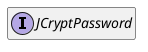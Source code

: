 @startuml
set namespaceSeparator \\
hide members
hide << alias >> circle

interface JCryptPassword
@enduml
